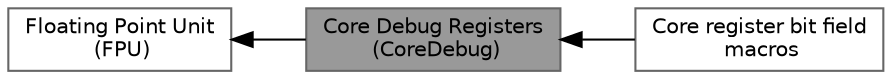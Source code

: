 digraph "Core Debug Registers (CoreDebug)"
{
 // LATEX_PDF_SIZE
  bgcolor="transparent";
  edge [fontname=Helvetica,fontsize=10,labelfontname=Helvetica,labelfontsize=10];
  node [fontname=Helvetica,fontsize=10,shape=box,height=0.2,width=0.4];
  rankdir=LR;
  Node1 [id="Node000001",label="Core Debug Registers\l (CoreDebug)",height=0.2,width=0.4,color="gray40", fillcolor="grey60", style="filled", fontcolor="black",tooltip="Type definitions for the Core Debug Registers."];
  Node2 [id="Node000002",label="Floating Point Unit\l (FPU)",height=0.2,width=0.4,color="grey40", fillcolor="white", style="filled",URL="$group___c_m_s_i_s___f_p_u.html",tooltip="Type definitions for the Floating Point Unit (FPU)"];
  Node3 [id="Node000003",label="Core register bit field\l macros",height=0.2,width=0.4,color="grey40", fillcolor="white", style="filled",URL="$group___c_m_s_i_s__core__bitfield.html",tooltip="Macros for use with bit field definitions (xxx_Pos, xxx_Msk)."];
  Node2->Node1 [shape=plaintext, dir="back", style="solid"];
  Node1->Node3 [shape=plaintext, dir="back", style="solid"];
}
